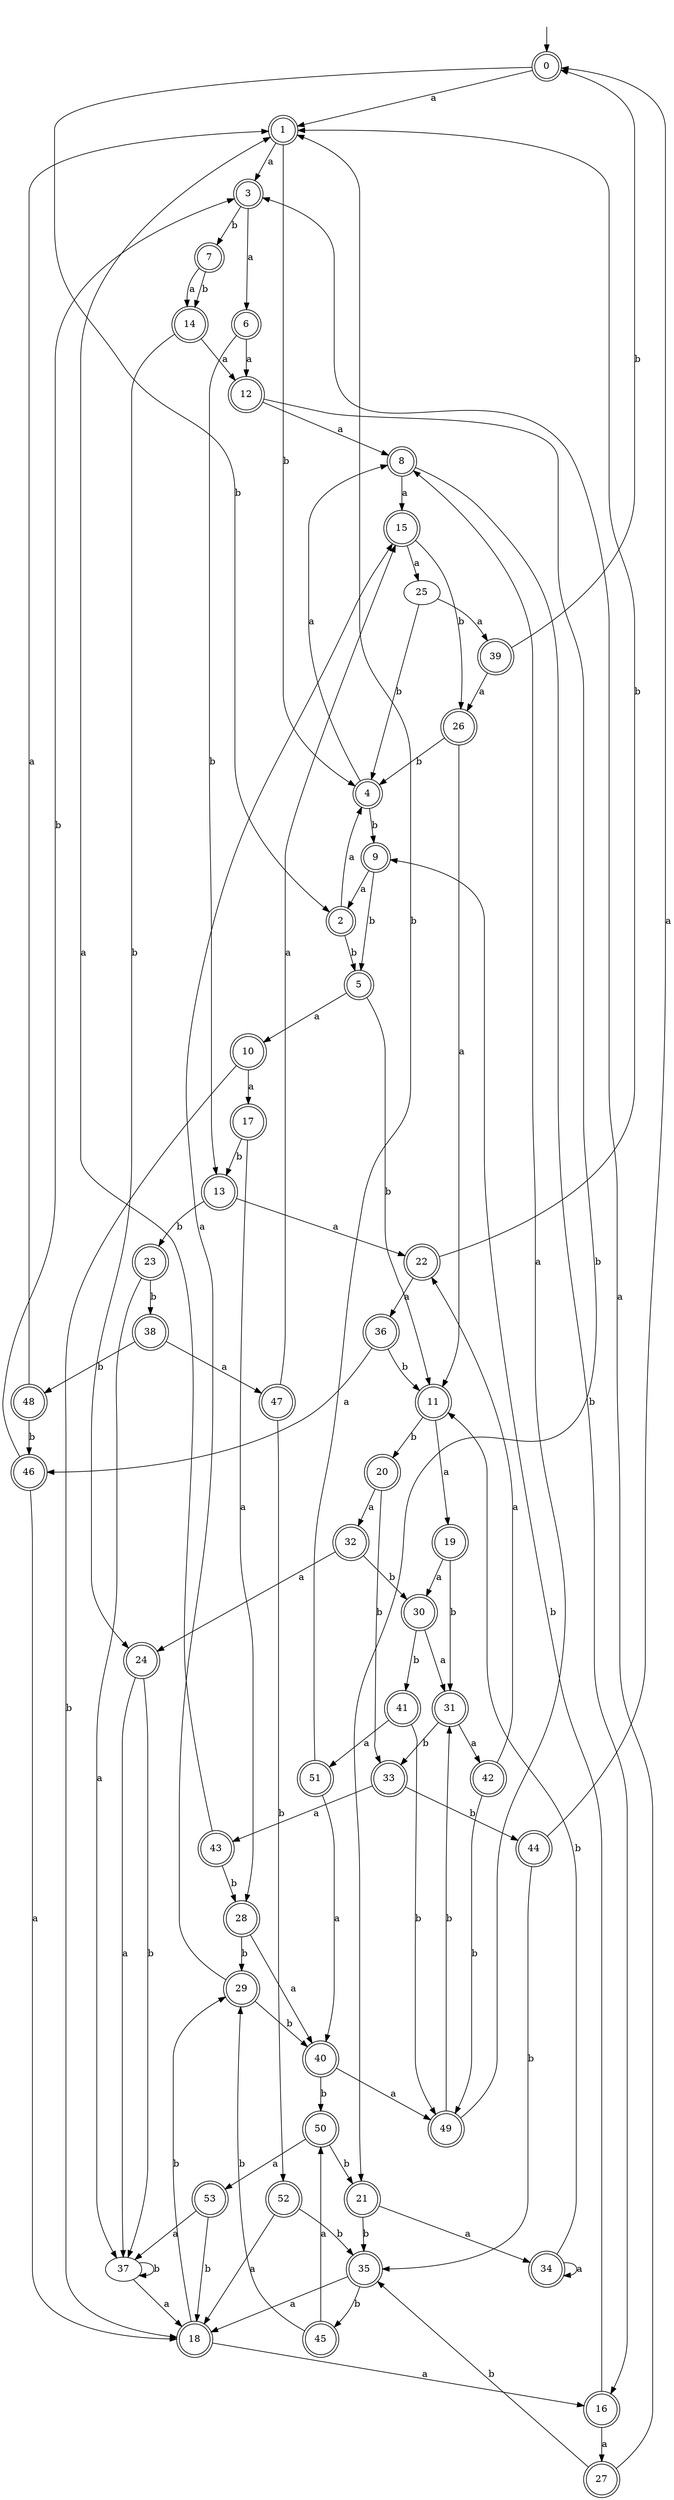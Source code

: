 digraph RandomDFA {
  __start0 [label="", shape=none];
  __start0 -> 0 [label=""];
  0 [shape=circle] [shape=doublecircle]
  0 -> 1 [label="a"]
  0 -> 2 [label="b"]
  1 [shape=doublecircle]
  1 -> 3 [label="a"]
  1 -> 4 [label="b"]
  2 [shape=doublecircle]
  2 -> 4 [label="a"]
  2 -> 5 [label="b"]
  3 [shape=doublecircle]
  3 -> 6 [label="a"]
  3 -> 7 [label="b"]
  4 [shape=doublecircle]
  4 -> 8 [label="a"]
  4 -> 9 [label="b"]
  5 [shape=doublecircle]
  5 -> 10 [label="a"]
  5 -> 11 [label="b"]
  6 [shape=doublecircle]
  6 -> 12 [label="a"]
  6 -> 13 [label="b"]
  7 [shape=doublecircle]
  7 -> 14 [label="a"]
  7 -> 14 [label="b"]
  8 [shape=doublecircle]
  8 -> 15 [label="a"]
  8 -> 16 [label="b"]
  9 [shape=doublecircle]
  9 -> 2 [label="a"]
  9 -> 5 [label="b"]
  10 [shape=doublecircle]
  10 -> 17 [label="a"]
  10 -> 18 [label="b"]
  11 [shape=doublecircle]
  11 -> 19 [label="a"]
  11 -> 20 [label="b"]
  12 [shape=doublecircle]
  12 -> 8 [label="a"]
  12 -> 21 [label="b"]
  13 [shape=doublecircle]
  13 -> 22 [label="a"]
  13 -> 23 [label="b"]
  14 [shape=doublecircle]
  14 -> 12 [label="a"]
  14 -> 24 [label="b"]
  15 [shape=doublecircle]
  15 -> 25 [label="a"]
  15 -> 26 [label="b"]
  16 [shape=doublecircle]
  16 -> 27 [label="a"]
  16 -> 9 [label="b"]
  17 [shape=doublecircle]
  17 -> 28 [label="a"]
  17 -> 13 [label="b"]
  18 [shape=doublecircle]
  18 -> 16 [label="a"]
  18 -> 29 [label="b"]
  19 [shape=doublecircle]
  19 -> 30 [label="a"]
  19 -> 31 [label="b"]
  20 [shape=doublecircle]
  20 -> 32 [label="a"]
  20 -> 33 [label="b"]
  21 [shape=doublecircle]
  21 -> 34 [label="a"]
  21 -> 35 [label="b"]
  22 [shape=doublecircle]
  22 -> 36 [label="a"]
  22 -> 1 [label="b"]
  23 [shape=doublecircle]
  23 -> 37 [label="a"]
  23 -> 38 [label="b"]
  24 [shape=doublecircle]
  24 -> 37 [label="a"]
  24 -> 37 [label="b"]
  25
  25 -> 39 [label="a"]
  25 -> 4 [label="b"]
  26 [shape=doublecircle]
  26 -> 11 [label="a"]
  26 -> 4 [label="b"]
  27 [shape=doublecircle]
  27 -> 3 [label="a"]
  27 -> 35 [label="b"]
  28 [shape=doublecircle]
  28 -> 40 [label="a"]
  28 -> 29 [label="b"]
  29 [shape=doublecircle]
  29 -> 15 [label="a"]
  29 -> 40 [label="b"]
  30 [shape=doublecircle]
  30 -> 31 [label="a"]
  30 -> 41 [label="b"]
  31 [shape=doublecircle]
  31 -> 42 [label="a"]
  31 -> 33 [label="b"]
  32 [shape=doublecircle]
  32 -> 24 [label="a"]
  32 -> 30 [label="b"]
  33 [shape=doublecircle]
  33 -> 43 [label="a"]
  33 -> 44 [label="b"]
  34 [shape=doublecircle]
  34 -> 34 [label="a"]
  34 -> 11 [label="b"]
  35 [shape=doublecircle]
  35 -> 18 [label="a"]
  35 -> 45 [label="b"]
  36 [shape=doublecircle]
  36 -> 46 [label="a"]
  36 -> 11 [label="b"]
  37
  37 -> 18 [label="a"]
  37 -> 37 [label="b"]
  38 [shape=doublecircle]
  38 -> 47 [label="a"]
  38 -> 48 [label="b"]
  39 [shape=doublecircle]
  39 -> 26 [label="a"]
  39 -> 0 [label="b"]
  40 [shape=doublecircle]
  40 -> 49 [label="a"]
  40 -> 50 [label="b"]
  41 [shape=doublecircle]
  41 -> 51 [label="a"]
  41 -> 49 [label="b"]
  42 [shape=doublecircle]
  42 -> 22 [label="a"]
  42 -> 49 [label="b"]
  43 [shape=doublecircle]
  43 -> 1 [label="a"]
  43 -> 28 [label="b"]
  44 [shape=doublecircle]
  44 -> 0 [label="a"]
  44 -> 35 [label="b"]
  45 [shape=doublecircle]
  45 -> 50 [label="a"]
  45 -> 29 [label="b"]
  46 [shape=doublecircle]
  46 -> 18 [label="a"]
  46 -> 3 [label="b"]
  47 [shape=doublecircle]
  47 -> 15 [label="a"]
  47 -> 52 [label="b"]
  48 [shape=doublecircle]
  48 -> 1 [label="a"]
  48 -> 46 [label="b"]
  49 [shape=doublecircle]
  49 -> 8 [label="a"]
  49 -> 31 [label="b"]
  50 [shape=doublecircle]
  50 -> 53 [label="a"]
  50 -> 21 [label="b"]
  51 [shape=doublecircle]
  51 -> 40 [label="a"]
  51 -> 1 [label="b"]
  52 [shape=doublecircle]
  52 -> 18 [label="a"]
  52 -> 35 [label="b"]
  53 [shape=doublecircle]
  53 -> 37 [label="a"]
  53 -> 18 [label="b"]
}
